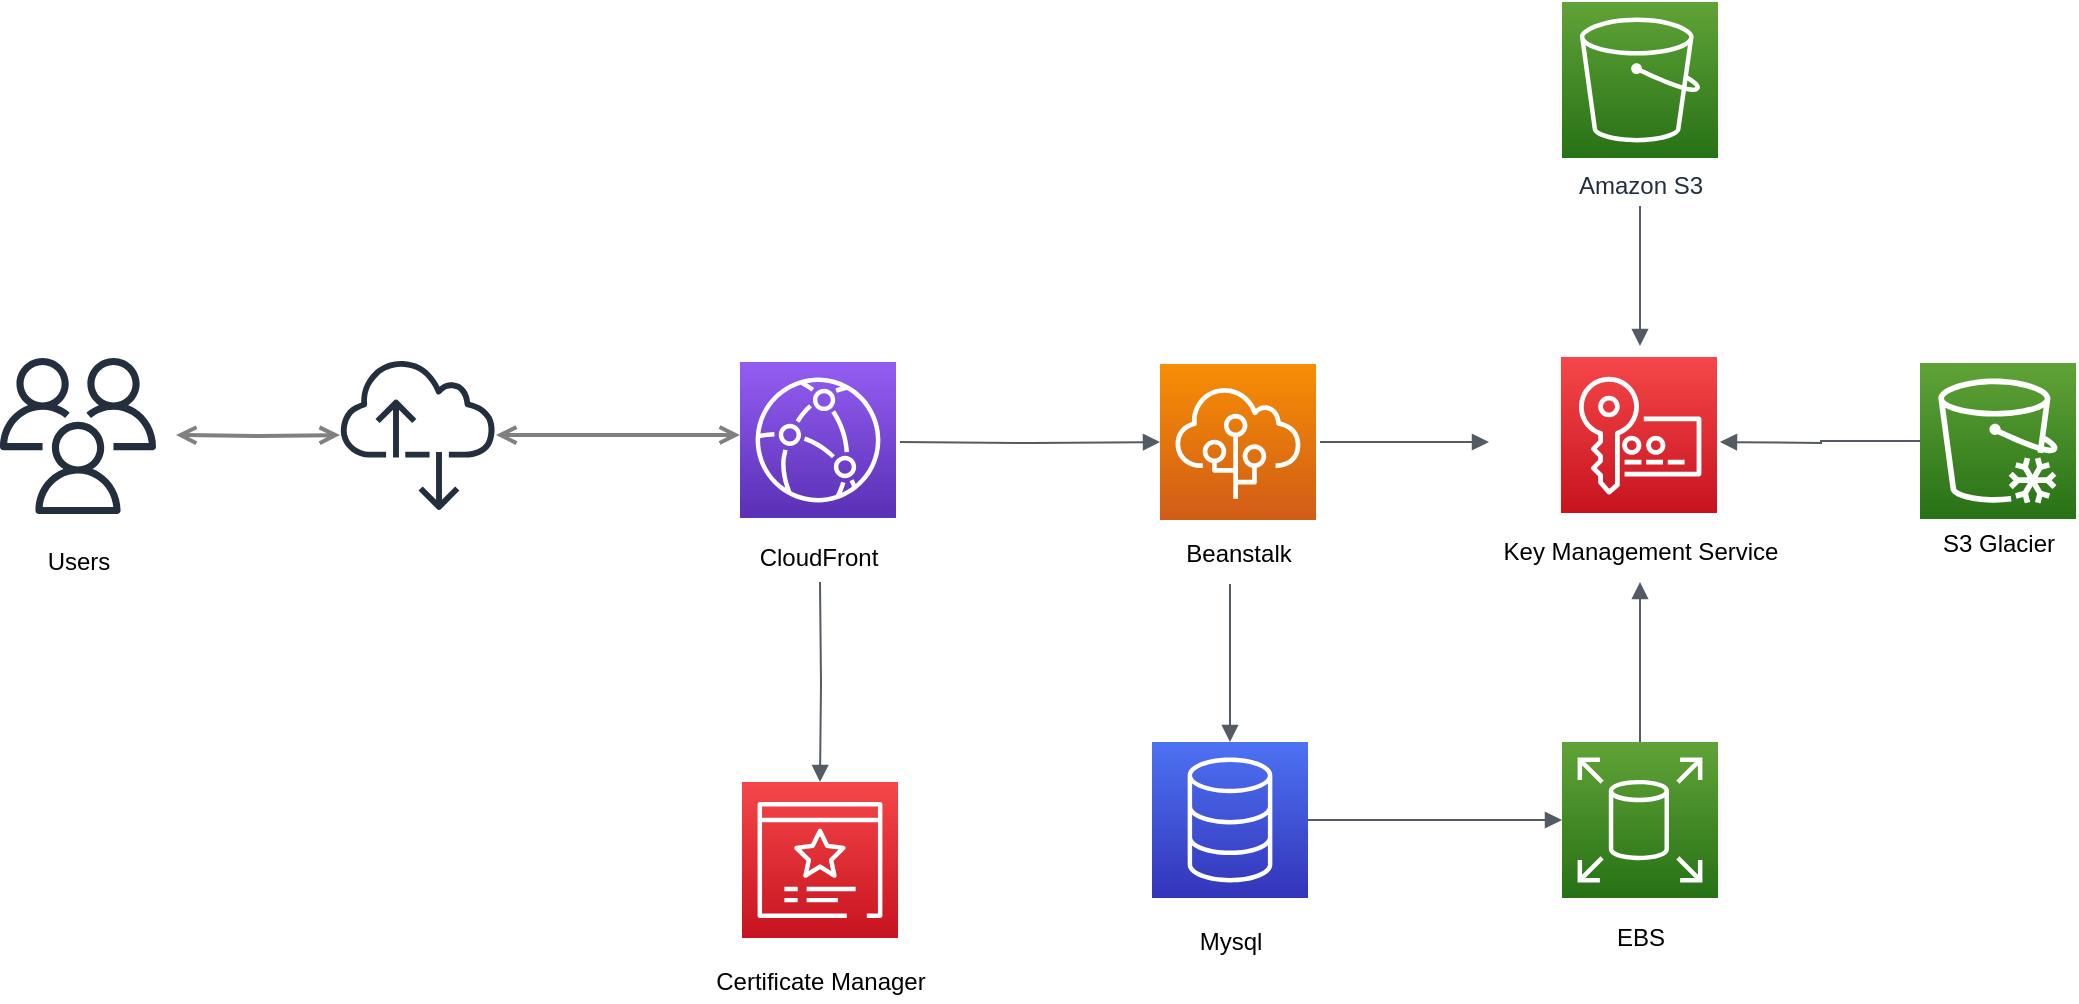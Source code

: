 <mxfile version="14.9.3" type="github">
  <diagram id="Ht1M8jgEwFfnCIfOTk4-" name="Page-1">
    <mxGraphModel dx="1173" dy="685" grid="1" gridSize="10" guides="1" tooltips="1" connect="1" arrows="1" fold="1" page="1" pageScale="1" pageWidth="1169" pageHeight="827" math="0" shadow="0">
      <root>
        <mxCell id="0" />
        <mxCell id="1" parent="0" />
        <mxCell id="UEzPUAAOIrF-is8g5C7q-134" style="edgeStyle=orthogonalEdgeStyle;rounded=0;orthogonalLoop=1;jettySize=auto;html=1;startArrow=open;startFill=0;endArrow=open;endFill=0;strokeWidth=2;strokeColor=#808080;entryX=0;entryY=0.5;entryDx=0;entryDy=0;entryPerimeter=0;" parent="1" source="QBk_AV415ZBRU6Lw4hZX-2" edge="1">
          <mxGeometry relative="1" as="geometry">
            <Array as="points">
              <mxPoint x="320" y="377" />
              <mxPoint x="320" y="377" />
            </Array>
            <mxPoint x="390" y="376.5" as="targetPoint" />
          </mxGeometry>
        </mxCell>
        <mxCell id="UEzPUAAOIrF-is8g5C7q-142" style="edgeStyle=orthogonalEdgeStyle;rounded=0;orthogonalLoop=1;jettySize=auto;html=1;startArrow=open;startFill=0;endArrow=open;endFill=0;strokeWidth=2;strokeColor=#808080;" parent="1" target="QBk_AV415ZBRU6Lw4hZX-2" edge="1">
          <mxGeometry relative="1" as="geometry">
            <mxPoint x="108" y="376.5" as="sourcePoint" />
            <mxPoint x="590.5" y="386.5" as="targetPoint" />
            <Array as="points" />
          </mxGeometry>
        </mxCell>
        <mxCell id="UEzPUAAOIrF-is8g5C7q-116" value="Amazon S3" style="outlineConnect=0;fontColor=#232F3E;gradientColor=#60A337;gradientDirection=north;fillColor=#277116;strokeColor=#ffffff;dashed=0;verticalLabelPosition=bottom;verticalAlign=top;align=center;html=1;fontSize=12;fontStyle=0;aspect=fixed;shape=mxgraph.aws4.resourceIcon;resIcon=mxgraph.aws4.s3;labelBackgroundColor=#ffffff;" parent="1" vertex="1">
          <mxGeometry x="801.0" y="160" width="78" height="78" as="geometry" />
        </mxCell>
        <mxCell id="QBk_AV415ZBRU6Lw4hZX-2" value="" style="outlineConnect=0;fontColor=#232F3E;gradientColor=none;fillColor=#232F3E;strokeColor=none;dashed=0;verticalLabelPosition=bottom;verticalAlign=top;align=center;html=1;fontSize=12;fontStyle=0;aspect=fixed;pointerEvents=1;shape=mxgraph.aws4.internet_alt2;" parent="1" vertex="1">
          <mxGeometry x="190" y="337.5" width="78" height="78" as="geometry" />
        </mxCell>
        <mxCell id="QBk_AV415ZBRU6Lw4hZX-18" value="" style="group" parent="1" vertex="1" connectable="0">
          <mxGeometry x="980" y="340.5" width="78" height="100" as="geometry" />
        </mxCell>
        <mxCell id="QBk_AV415ZBRU6Lw4hZX-16" value="" style="points=[[0,0,0],[0.25,0,0],[0.5,0,0],[0.75,0,0],[1,0,0],[0,1,0],[0.25,1,0],[0.5,1,0],[0.75,1,0],[1,1,0],[0,0.25,0],[0,0.5,0],[0,0.75,0],[1,0.25,0],[1,0.5,0],[1,0.75,0]];outlineConnect=0;fontColor=#232F3E;gradientColor=#60A337;gradientDirection=north;fillColor=#277116;strokeColor=#ffffff;dashed=0;verticalLabelPosition=bottom;verticalAlign=top;align=center;html=1;fontSize=12;fontStyle=0;aspect=fixed;shape=mxgraph.aws4.resourceIcon;resIcon=mxgraph.aws4.glacier;" parent="QBk_AV415ZBRU6Lw4hZX-18" vertex="1">
          <mxGeometry width="78" height="78" as="geometry" />
        </mxCell>
        <mxCell id="QBk_AV415ZBRU6Lw4hZX-17" value="S3 Glacier" style="text;html=1;resizable=0;autosize=1;align=center;verticalAlign=middle;points=[];fillColor=none;strokeColor=none;rounded=0;" parent="QBk_AV415ZBRU6Lw4hZX-18" vertex="1">
          <mxGeometry x="4" y="80" width="70" height="20" as="geometry" />
        </mxCell>
        <mxCell id="QBk_AV415ZBRU6Lw4hZX-22" value="" style="group" parent="1" vertex="1" connectable="0">
          <mxGeometry x="801" y="530" width="78" height="107.5" as="geometry" />
        </mxCell>
        <mxCell id="QBk_AV415ZBRU6Lw4hZX-19" value="" style="points=[[0,0,0],[0.25,0,0],[0.5,0,0],[0.75,0,0],[1,0,0],[0,1,0],[0.25,1,0],[0.5,1,0],[0.75,1,0],[1,1,0],[0,0.25,0],[0,0.5,0],[0,0.75,0],[1,0.25,0],[1,0.5,0],[1,0.75,0]];outlineConnect=0;fontColor=#232F3E;gradientColor=#60A337;gradientDirection=north;fillColor=#277116;strokeColor=#ffffff;dashed=0;verticalLabelPosition=bottom;verticalAlign=top;align=center;html=1;fontSize=12;fontStyle=0;aspect=fixed;shape=mxgraph.aws4.resourceIcon;resIcon=mxgraph.aws4.elastic_block_store;" parent="QBk_AV415ZBRU6Lw4hZX-22" vertex="1">
          <mxGeometry width="78" height="78" as="geometry" />
        </mxCell>
        <mxCell id="QBk_AV415ZBRU6Lw4hZX-20" value="EBS" style="text;html=1;resizable=0;autosize=1;align=center;verticalAlign=middle;points=[];fillColor=none;strokeColor=none;rounded=0;" parent="QBk_AV415ZBRU6Lw4hZX-22" vertex="1">
          <mxGeometry x="19" y="87.5" width="40" height="20" as="geometry" />
        </mxCell>
        <mxCell id="QBk_AV415ZBRU6Lw4hZX-27" value="" style="group" parent="1" vertex="1" connectable="0">
          <mxGeometry x="600" y="338" width="78" height="108" as="geometry" />
        </mxCell>
        <mxCell id="QBk_AV415ZBRU6Lw4hZX-25" value="" style="points=[[0,0,0],[0.25,0,0],[0.5,0,0],[0.75,0,0],[1,0,0],[0,1,0],[0.25,1,0],[0.5,1,0],[0.75,1,0],[1,1,0],[0,0.25,0],[0,0.5,0],[0,0.75,0],[1,0.25,0],[1,0.5,0],[1,0.75,0]];outlineConnect=0;fontColor=#232F3E;gradientColor=#F78E04;gradientDirection=north;fillColor=#D05C17;strokeColor=#ffffff;dashed=0;verticalLabelPosition=bottom;verticalAlign=top;align=center;html=1;fontSize=12;fontStyle=0;aspect=fixed;shape=mxgraph.aws4.resourceIcon;resIcon=mxgraph.aws4.elastic_beanstalk;" parent="QBk_AV415ZBRU6Lw4hZX-27" vertex="1">
          <mxGeometry y="3" width="78" height="78" as="geometry" />
        </mxCell>
        <mxCell id="QBk_AV415ZBRU6Lw4hZX-26" value="Beanstalk" style="text;html=1;resizable=0;autosize=1;align=center;verticalAlign=middle;points=[];fillColor=none;strokeColor=none;rounded=0;" parent="QBk_AV415ZBRU6Lw4hZX-27" vertex="1">
          <mxGeometry x="4" y="88" width="70" height="20" as="geometry" />
        </mxCell>
        <mxCell id="QBk_AV415ZBRU6Lw4hZX-41" value="" style="group" parent="1" vertex="1" connectable="0">
          <mxGeometry x="764.5" y="337.5" width="150" height="107" as="geometry" />
        </mxCell>
        <mxCell id="QBk_AV415ZBRU6Lw4hZX-37" value="" style="points=[[0,0,0],[0.25,0,0],[0.5,0,0],[0.75,0,0],[1,0,0],[0,1,0],[0.25,1,0],[0.5,1,0],[0.75,1,0],[1,1,0],[0,0.25,0],[0,0.5,0],[0,0.75,0],[1,0.25,0],[1,0.5,0],[1,0.75,0]];outlineConnect=0;fontColor=#232F3E;gradientColor=#F54749;gradientDirection=north;fillColor=#C7131F;strokeColor=#ffffff;dashed=0;verticalLabelPosition=bottom;verticalAlign=top;align=center;html=1;fontSize=12;fontStyle=0;aspect=fixed;shape=mxgraph.aws4.resourceIcon;resIcon=mxgraph.aws4.key_management_service;" parent="QBk_AV415ZBRU6Lw4hZX-41" vertex="1">
          <mxGeometry x="36" width="78" height="78" as="geometry" />
        </mxCell>
        <mxCell id="QBk_AV415ZBRU6Lw4hZX-40" value="Key Management Service" style="text;html=1;resizable=0;autosize=1;align=center;verticalAlign=middle;points=[];fillColor=none;strokeColor=none;rounded=0;" parent="QBk_AV415ZBRU6Lw4hZX-41" vertex="1">
          <mxGeometry y="87" width="150" height="20" as="geometry" />
        </mxCell>
        <mxCell id="oZ4yjUbmPkhB_Nb1Ovhc-15" value="" style="edgeStyle=orthogonalEdgeStyle;html=1;endArrow=block;elbow=vertical;startArrow=none;endFill=1;strokeColor=#545B64;rounded=0;" edge="1" parent="QBk_AV415ZBRU6Lw4hZX-41">
          <mxGeometry width="100" relative="1" as="geometry">
            <mxPoint x="-84.5" y="42.5" as="sourcePoint" />
            <mxPoint y="42.5" as="targetPoint" />
          </mxGeometry>
        </mxCell>
        <mxCell id="oZ4yjUbmPkhB_Nb1Ovhc-4" value="" style="group" vertex="1" connectable="0" parent="1">
          <mxGeometry x="20" y="338" width="78" height="112" as="geometry" />
        </mxCell>
        <mxCell id="oZ4yjUbmPkhB_Nb1Ovhc-2" value="" style="outlineConnect=0;fontColor=#232F3E;gradientColor=none;fillColor=#232F3E;strokeColor=none;dashed=0;verticalLabelPosition=bottom;verticalAlign=top;align=center;html=1;fontSize=12;fontStyle=0;aspect=fixed;pointerEvents=1;shape=mxgraph.aws4.users;" vertex="1" parent="oZ4yjUbmPkhB_Nb1Ovhc-4">
          <mxGeometry width="78" height="78" as="geometry" />
        </mxCell>
        <mxCell id="oZ4yjUbmPkhB_Nb1Ovhc-3" value="Users" style="text;html=1;resizable=0;autosize=1;align=center;verticalAlign=middle;points=[];fillColor=none;strokeColor=none;rounded=0;" vertex="1" parent="oZ4yjUbmPkhB_Nb1Ovhc-4">
          <mxGeometry x="14" y="92" width="50" height="20" as="geometry" />
        </mxCell>
        <mxCell id="oZ4yjUbmPkhB_Nb1Ovhc-5" value="" style="group" vertex="1" connectable="0" parent="1">
          <mxGeometry x="390" y="340" width="78" height="108" as="geometry" />
        </mxCell>
        <mxCell id="oZ4yjUbmPkhB_Nb1Ovhc-6" value="" style="points=[[0,0,0],[0.25,0,0],[0.5,0,0],[0.75,0,0],[1,0,0],[0,1,0],[0.25,1,0],[0.5,1,0],[0.75,1,0],[1,1,0],[0,0.25,0],[0,0.5,0],[0,0.75,0],[1,0.25,0],[1,0.5,0],[1,0.75,0]];outlineConnect=0;fontColor=#232F3E;gradientColor=#945DF2;gradientDirection=north;fillColor=#5A30B5;strokeColor=#ffffff;dashed=0;verticalLabelPosition=bottom;verticalAlign=top;align=center;html=1;fontSize=12;fontStyle=0;aspect=fixed;shape=mxgraph.aws4.resourceIcon;resIcon=mxgraph.aws4.cloudfront;" vertex="1" parent="oZ4yjUbmPkhB_Nb1Ovhc-5">
          <mxGeometry width="78" height="78" as="geometry" />
        </mxCell>
        <mxCell id="oZ4yjUbmPkhB_Nb1Ovhc-7" value="CloudFront" style="text;html=1;resizable=0;autosize=1;align=center;verticalAlign=middle;points=[];fillColor=none;strokeColor=none;rounded=0;" vertex="1" parent="oZ4yjUbmPkhB_Nb1Ovhc-5">
          <mxGeometry x="4" y="88" width="70" height="20" as="geometry" />
        </mxCell>
        <mxCell id="oZ4yjUbmPkhB_Nb1Ovhc-8" value="" style="group" vertex="1" connectable="0" parent="1">
          <mxGeometry x="370" y="550" width="120" height="110" as="geometry" />
        </mxCell>
        <mxCell id="oZ4yjUbmPkhB_Nb1Ovhc-9" value="" style="points=[[0,0,0],[0.25,0,0],[0.5,0,0],[0.75,0,0],[1,0,0],[0,1,0],[0.25,1,0],[0.5,1,0],[0.75,1,0],[1,1,0],[0,0.25,0],[0,0.5,0],[0,0.75,0],[1,0.25,0],[1,0.5,0],[1,0.75,0]];outlineConnect=0;fontColor=#232F3E;gradientColor=#F54749;gradientDirection=north;fillColor=#C7131F;strokeColor=#ffffff;dashed=0;verticalLabelPosition=bottom;verticalAlign=top;align=center;html=1;fontSize=12;fontStyle=0;aspect=fixed;shape=mxgraph.aws4.resourceIcon;resIcon=mxgraph.aws4.certificate_manager_3;" vertex="1" parent="oZ4yjUbmPkhB_Nb1Ovhc-8">
          <mxGeometry x="21" width="78" height="78" as="geometry" />
        </mxCell>
        <mxCell id="oZ4yjUbmPkhB_Nb1Ovhc-10" value="Certificate Manager" style="text;html=1;resizable=0;autosize=1;align=center;verticalAlign=middle;points=[];fillColor=none;strokeColor=none;rounded=0;" vertex="1" parent="oZ4yjUbmPkhB_Nb1Ovhc-8">
          <mxGeometry y="90" width="120" height="20" as="geometry" />
        </mxCell>
        <mxCell id="oZ4yjUbmPkhB_Nb1Ovhc-11" value="" style="edgeStyle=orthogonalEdgeStyle;html=1;endArrow=block;elbow=vertical;startArrow=none;endFill=1;strokeColor=#545B64;rounded=0;entryX=0.5;entryY=0;entryDx=0;entryDy=0;entryPerimeter=0;" edge="1" parent="1" target="oZ4yjUbmPkhB_Nb1Ovhc-9">
          <mxGeometry width="100" relative="1" as="geometry">
            <mxPoint x="430" y="450" as="sourcePoint" />
            <mxPoint x="530" y="450" as="targetPoint" />
          </mxGeometry>
        </mxCell>
        <mxCell id="oZ4yjUbmPkhB_Nb1Ovhc-12" value="" style="edgeStyle=orthogonalEdgeStyle;html=1;endArrow=block;elbow=vertical;startArrow=none;endFill=1;strokeColor=#545B64;rounded=0;" edge="1" parent="1" target="QBk_AV415ZBRU6Lw4hZX-25">
          <mxGeometry width="100" relative="1" as="geometry">
            <mxPoint x="470" y="380" as="sourcePoint" />
            <mxPoint x="570" y="380" as="targetPoint" />
          </mxGeometry>
        </mxCell>
        <mxCell id="oZ4yjUbmPkhB_Nb1Ovhc-14" value="" style="edgeStyle=orthogonalEdgeStyle;html=1;endArrow=block;elbow=vertical;startArrow=none;endFill=1;strokeColor=#545B64;rounded=0;exitX=0.443;exitY=1.25;exitDx=0;exitDy=0;exitPerimeter=0;entryX=0.5;entryY=0;entryDx=0;entryDy=0;entryPerimeter=0;" edge="1" parent="1" source="QBk_AV415ZBRU6Lw4hZX-26" target="QBk_AV415ZBRU6Lw4hZX-43">
          <mxGeometry width="100" relative="1" as="geometry">
            <mxPoint x="670" y="500" as="sourcePoint" />
            <mxPoint x="770" y="500" as="targetPoint" />
          </mxGeometry>
        </mxCell>
        <mxCell id="oZ4yjUbmPkhB_Nb1Ovhc-16" value="" style="edgeStyle=orthogonalEdgeStyle;html=1;endArrow=block;elbow=vertical;startArrow=none;endFill=1;strokeColor=#545B64;rounded=0;" edge="1" parent="1" target="QBk_AV415ZBRU6Lw4hZX-19">
          <mxGeometry width="100" relative="1" as="geometry">
            <mxPoint x="670" y="569" as="sourcePoint" />
            <mxPoint x="800.5" y="560" as="targetPoint" />
            <Array as="points">
              <mxPoint x="770" y="569" />
              <mxPoint x="770" y="569" />
            </Array>
          </mxGeometry>
        </mxCell>
        <mxCell id="oZ4yjUbmPkhB_Nb1Ovhc-17" value="" style="group" vertex="1" connectable="0" parent="1">
          <mxGeometry x="596" y="530" width="78" height="110" as="geometry" />
        </mxCell>
        <mxCell id="QBk_AV415ZBRU6Lw4hZX-43" value="" style="points=[[0,0,0],[0.25,0,0],[0.5,0,0],[0.75,0,0],[1,0,0],[0,1,0],[0.25,1,0],[0.5,1,0],[0.75,1,0],[1,1,0],[0,0.25,0],[0,0.5,0],[0,0.75,0],[1,0.25,0],[1,0.5,0],[1,0.75,0]];outlineConnect=0;fontColor=#232F3E;gradientColor=#4D72F3;gradientDirection=north;fillColor=#3334B9;strokeColor=#ffffff;dashed=0;verticalLabelPosition=bottom;verticalAlign=top;align=center;html=1;fontSize=12;fontStyle=0;aspect=fixed;shape=mxgraph.aws4.resourceIcon;resIcon=mxgraph.aws4.database;" parent="oZ4yjUbmPkhB_Nb1Ovhc-17" vertex="1">
          <mxGeometry width="78" height="78" as="geometry" />
        </mxCell>
        <mxCell id="QBk_AV415ZBRU6Lw4hZX-44" value="Mysql" style="text;html=1;resizable=0;autosize=1;align=center;verticalAlign=middle;points=[];fillColor=none;strokeColor=none;rounded=0;" parent="oZ4yjUbmPkhB_Nb1Ovhc-17" vertex="1">
          <mxGeometry x="14" y="90" width="50" height="20" as="geometry" />
        </mxCell>
        <mxCell id="oZ4yjUbmPkhB_Nb1Ovhc-19" value="" style="edgeStyle=orthogonalEdgeStyle;html=1;endArrow=block;elbow=vertical;startArrow=none;endFill=1;strokeColor=#545B64;rounded=0;exitX=0.5;exitY=0;exitDx=0;exitDy=0;exitPerimeter=0;" edge="1" parent="1" source="QBk_AV415ZBRU6Lw4hZX-19">
          <mxGeometry width="100" relative="1" as="geometry">
            <mxPoint x="850" y="520" as="sourcePoint" />
            <mxPoint x="840" y="450" as="targetPoint" />
          </mxGeometry>
        </mxCell>
        <mxCell id="oZ4yjUbmPkhB_Nb1Ovhc-21" value="" style="edgeStyle=orthogonalEdgeStyle;html=1;endArrow=block;elbow=vertical;startArrow=none;endFill=1;strokeColor=#545B64;rounded=0;" edge="1" parent="1">
          <mxGeometry width="100" relative="1" as="geometry">
            <mxPoint x="840" y="262" as="sourcePoint" />
            <mxPoint x="840" y="332" as="targetPoint" />
            <Array as="points">
              <mxPoint x="840" y="302" />
              <mxPoint x="840" y="302" />
            </Array>
          </mxGeometry>
        </mxCell>
        <mxCell id="oZ4yjUbmPkhB_Nb1Ovhc-22" value="" style="edgeStyle=orthogonalEdgeStyle;html=1;endArrow=block;elbow=vertical;startArrow=none;endFill=1;strokeColor=#545B64;rounded=0;" edge="1" parent="1" source="QBk_AV415ZBRU6Lw4hZX-16">
          <mxGeometry width="100" relative="1" as="geometry">
            <mxPoint x="1020" y="540" as="sourcePoint" />
            <mxPoint x="880" y="380" as="targetPoint" />
          </mxGeometry>
        </mxCell>
      </root>
    </mxGraphModel>
  </diagram>
</mxfile>
